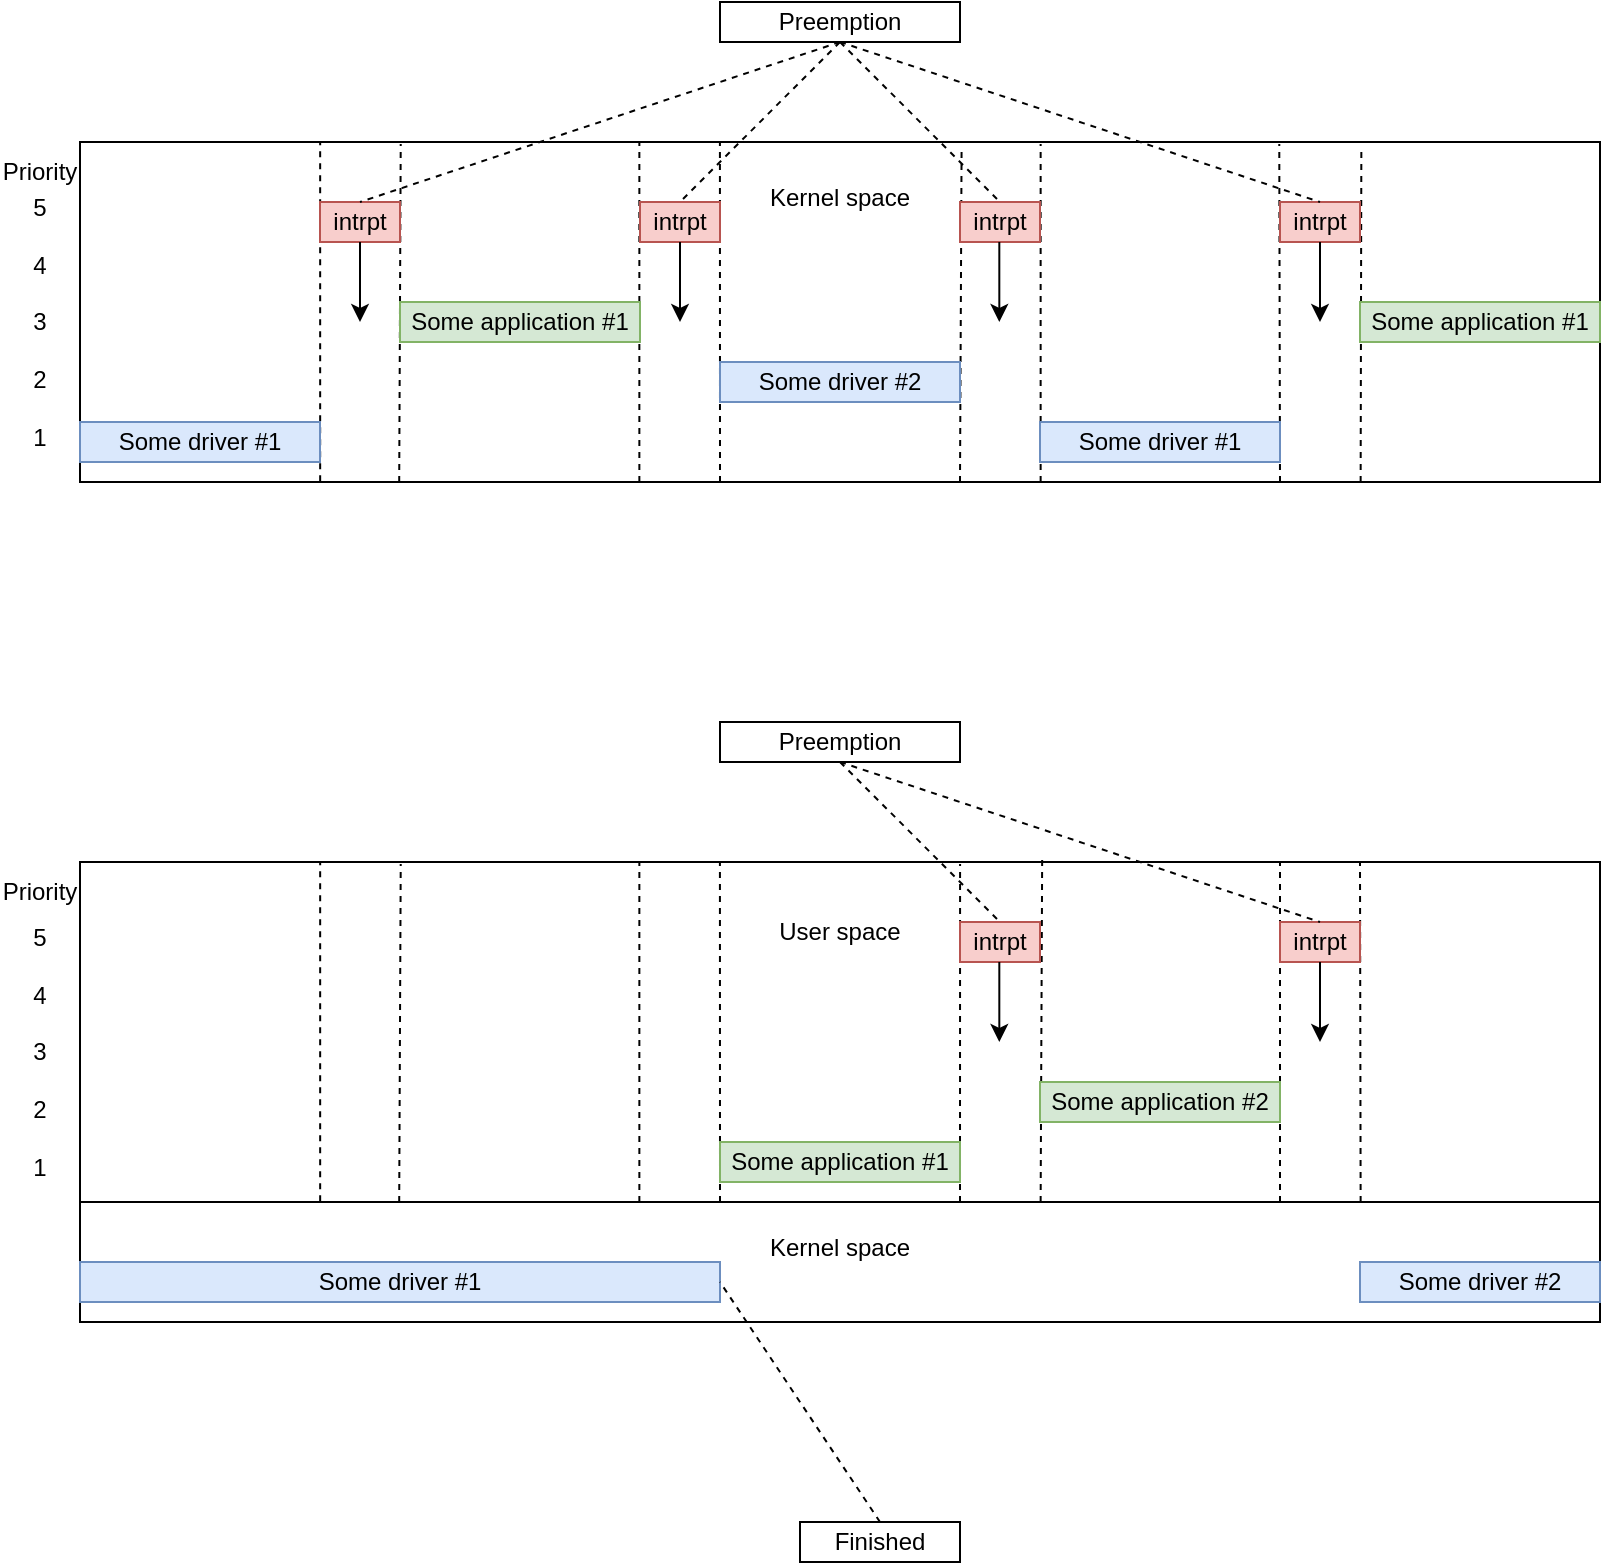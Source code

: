 <mxfile version="17.2.1" type="device"><diagram id="m7MD7TolNuGuk-yY3Ycm" name="Page-1"><mxGraphModel dx="2143" dy="791" grid="1" gridSize="10" guides="1" tooltips="1" connect="1" arrows="1" fold="1" page="1" pageScale="1" pageWidth="850" pageHeight="1100" math="0" shadow="0"><root><mxCell id="0"/><mxCell id="1" parent="0"/><mxCell id="TJD91vDjKBxOq-caFSsj-25" value="Kernel space&lt;br&gt;&lt;br&gt;" style="rounded=0;whiteSpace=wrap;html=1;" vertex="1" parent="1"><mxGeometry x="40" y="800" width="760" height="60" as="geometry"/></mxCell><mxCell id="v4RWnjaDooXMpfTfbaeC-1" value="Kernel space&lt;br&gt;&lt;br&gt;&lt;br&gt;&lt;br&gt;&lt;br&gt;&lt;br&gt;&lt;br&gt;&lt;br&gt;&lt;br&gt;" style="rounded=0;whiteSpace=wrap;html=1;" parent="1" vertex="1"><mxGeometry x="40" y="270" width="760" height="170" as="geometry"/></mxCell><mxCell id="v4RWnjaDooXMpfTfbaeC-3" value="" style="endArrow=none;dashed=1;html=1;rounded=0;entryX=0.211;entryY=0.006;entryDx=0;entryDy=0;entryPerimeter=0;exitX=0.21;exitY=1;exitDx=0;exitDy=0;exitPerimeter=0;" parent="1" source="v4RWnjaDooXMpfTfbaeC-1" target="v4RWnjaDooXMpfTfbaeC-1" edge="1"><mxGeometry width="50" height="50" relative="1" as="geometry"><mxPoint x="200" y="430" as="sourcePoint"/><mxPoint x="130" y="390" as="targetPoint"/></mxGeometry></mxCell><mxCell id="v4RWnjaDooXMpfTfbaeC-4" value="" style="endArrow=none;dashed=1;html=1;rounded=0;entryX=0.158;entryY=0;entryDx=0;entryDy=0;entryPerimeter=0;exitX=0.158;exitY=0.998;exitDx=0;exitDy=0;exitPerimeter=0;" parent="1" source="v4RWnjaDooXMpfTfbaeC-1" target="v4RWnjaDooXMpfTfbaeC-1" edge="1"><mxGeometry width="50" height="50" relative="1" as="geometry"><mxPoint x="160" y="400" as="sourcePoint"/><mxPoint x="170" y="390" as="targetPoint"/></mxGeometry></mxCell><mxCell id="v4RWnjaDooXMpfTfbaeC-5" value="" style="endArrow=none;dashed=1;html=1;rounded=0;entryX=0.368;entryY=0;entryDx=0;entryDy=0;entryPerimeter=0;exitX=0.368;exitY=1;exitDx=0;exitDy=0;exitPerimeter=0;" parent="1" source="v4RWnjaDooXMpfTfbaeC-1" target="v4RWnjaDooXMpfTfbaeC-1" edge="1"><mxGeometry width="50" height="50" relative="1" as="geometry"><mxPoint x="280" y="440" as="sourcePoint"/><mxPoint x="330" y="390" as="targetPoint"/></mxGeometry></mxCell><mxCell id="v4RWnjaDooXMpfTfbaeC-6" value="" style="endArrow=none;dashed=1;html=1;rounded=0;entryX=0.421;entryY=0;entryDx=0;entryDy=0;entryPerimeter=0;" parent="1" target="v4RWnjaDooXMpfTfbaeC-1" edge="1"><mxGeometry width="50" height="50" relative="1" as="geometry"><mxPoint x="360" y="440" as="sourcePoint"/><mxPoint x="410" y="390" as="targetPoint"/></mxGeometry></mxCell><mxCell id="v4RWnjaDooXMpfTfbaeC-7" value="" style="endArrow=none;dashed=1;html=1;rounded=0;entryX=0.58;entryY=0.012;entryDx=0;entryDy=0;entryPerimeter=0;exitX=0.368;exitY=1;exitDx=0;exitDy=0;exitPerimeter=0;" parent="1" edge="1" target="v4RWnjaDooXMpfTfbaeC-1"><mxGeometry width="50" height="50" relative="1" as="geometry"><mxPoint x="480.0" y="440" as="sourcePoint"/><mxPoint x="480.0" y="280" as="targetPoint"/></mxGeometry></mxCell><mxCell id="v4RWnjaDooXMpfTfbaeC-8" value="" style="endArrow=none;dashed=1;html=1;rounded=0;entryX=0.632;entryY=0.006;entryDx=0;entryDy=0;entryPerimeter=0;" parent="1" edge="1" target="v4RWnjaDooXMpfTfbaeC-1"><mxGeometry width="50" height="50" relative="1" as="geometry"><mxPoint x="520.32" y="440" as="sourcePoint"/><mxPoint x="520.28" y="280" as="targetPoint"/></mxGeometry></mxCell><mxCell id="v4RWnjaDooXMpfTfbaeC-9" value="" style="endArrow=none;dashed=1;html=1;rounded=0;entryX=0.789;entryY=0.006;entryDx=0;entryDy=0;entryPerimeter=0;exitX=0.368;exitY=1;exitDx=0;exitDy=0;exitPerimeter=0;" parent="1" edge="1" target="v4RWnjaDooXMpfTfbaeC-1"><mxGeometry width="50" height="50" relative="1" as="geometry"><mxPoint x="640" y="440" as="sourcePoint"/><mxPoint x="640" y="280" as="targetPoint"/></mxGeometry></mxCell><mxCell id="v4RWnjaDooXMpfTfbaeC-10" value="" style="endArrow=none;dashed=1;html=1;rounded=0;entryX=0.843;entryY=0.012;entryDx=0;entryDy=0;entryPerimeter=0;" parent="1" edge="1" target="v4RWnjaDooXMpfTfbaeC-1"><mxGeometry width="50" height="50" relative="1" as="geometry"><mxPoint x="680.32" y="440" as="sourcePoint"/><mxPoint x="680.28" y="280" as="targetPoint"/></mxGeometry></mxCell><mxCell id="v4RWnjaDooXMpfTfbaeC-12" value="Some driver #1" style="rounded=0;whiteSpace=wrap;html=1;fillColor=#dae8fc;strokeColor=#6c8ebf;" parent="1" vertex="1"><mxGeometry x="40" y="410" width="120" height="20" as="geometry"/></mxCell><mxCell id="v4RWnjaDooXMpfTfbaeC-13" value="Priority" style="text;html=1;strokeColor=none;fillColor=none;align=center;verticalAlign=middle;whiteSpace=wrap;rounded=0;" parent="1" vertex="1"><mxGeometry y="270" width="40" height="30" as="geometry"/></mxCell><mxCell id="v4RWnjaDooXMpfTfbaeC-14" value="5&lt;br&gt;&lt;br&gt;4&lt;br&gt;&lt;br&gt;3&lt;br&gt;&lt;br&gt;2&lt;br&gt;&lt;br&gt;1" style="text;html=1;strokeColor=none;fillColor=none;align=center;verticalAlign=middle;whiteSpace=wrap;rounded=0;" parent="1" vertex="1"><mxGeometry y="345" width="40" height="30" as="geometry"/></mxCell><mxCell id="v4RWnjaDooXMpfTfbaeC-15" value="Some driver #2" style="rounded=0;whiteSpace=wrap;html=1;fillColor=#dae8fc;strokeColor=#6c8ebf;" parent="1" vertex="1"><mxGeometry x="360" y="380" width="120" height="20" as="geometry"/></mxCell><mxCell id="v4RWnjaDooXMpfTfbaeC-16" value="Some driver #1" style="rounded=0;whiteSpace=wrap;html=1;fillColor=#dae8fc;strokeColor=#6c8ebf;" parent="1" vertex="1"><mxGeometry x="520" y="410" width="120" height="20" as="geometry"/></mxCell><mxCell id="v4RWnjaDooXMpfTfbaeC-17" value="Some application #1" style="rounded=0;whiteSpace=wrap;html=1;fillColor=#d5e8d4;strokeColor=#82b366;" parent="1" vertex="1"><mxGeometry x="200" y="350" width="120" height="20" as="geometry"/></mxCell><mxCell id="v4RWnjaDooXMpfTfbaeC-20" value="intrpt" style="rounded=0;whiteSpace=wrap;html=1;fillColor=#f8cecc;strokeColor=#b85450;" parent="1" vertex="1"><mxGeometry x="320" y="300" width="40" height="20" as="geometry"/></mxCell><mxCell id="v4RWnjaDooXMpfTfbaeC-21" value="intrpt" style="rounded=0;whiteSpace=wrap;html=1;fillColor=#f8cecc;strokeColor=#b85450;" parent="1" vertex="1"><mxGeometry x="480" y="300" width="40" height="20" as="geometry"/></mxCell><mxCell id="v4RWnjaDooXMpfTfbaeC-22" value="" style="endArrow=none;html=1;rounded=0;entryX=0.5;entryY=1;entryDx=0;entryDy=0;endFill=0;startArrow=classic;startFill=1;" parent="1" target="v4RWnjaDooXMpfTfbaeC-20" edge="1"><mxGeometry width="50" height="50" relative="1" as="geometry"><mxPoint x="340" y="360" as="sourcePoint"/><mxPoint x="340" y="330" as="targetPoint"/></mxGeometry></mxCell><mxCell id="v4RWnjaDooXMpfTfbaeC-23" value="" style="endArrow=none;html=1;rounded=0;entryX=0.5;entryY=1;entryDx=0;entryDy=0;endFill=0;startArrow=classic;startFill=1;" parent="1" edge="1"><mxGeometry width="50" height="50" relative="1" as="geometry"><mxPoint x="499.66" y="360" as="sourcePoint"/><mxPoint x="499.66" y="320" as="targetPoint"/></mxGeometry></mxCell><mxCell id="v4RWnjaDooXMpfTfbaeC-24" value="intrpt" style="rounded=0;whiteSpace=wrap;html=1;fillColor=#f8cecc;strokeColor=#b85450;" parent="1" vertex="1"><mxGeometry x="160" y="300" width="40" height="20" as="geometry"/></mxCell><mxCell id="v4RWnjaDooXMpfTfbaeC-25" value="" style="endArrow=none;html=1;rounded=0;entryX=0.5;entryY=1;entryDx=0;entryDy=0;endFill=0;startArrow=classic;startFill=1;" parent="1" target="v4RWnjaDooXMpfTfbaeC-24" edge="1"><mxGeometry width="50" height="50" relative="1" as="geometry"><mxPoint x="180" y="360" as="sourcePoint"/><mxPoint x="180" y="330" as="targetPoint"/></mxGeometry></mxCell><mxCell id="v4RWnjaDooXMpfTfbaeC-26" value="intrpt" style="rounded=0;whiteSpace=wrap;html=1;fillColor=#f8cecc;strokeColor=#b85450;" parent="1" vertex="1"><mxGeometry x="640" y="300" width="40" height="20" as="geometry"/></mxCell><mxCell id="v4RWnjaDooXMpfTfbaeC-27" value="" style="endArrow=none;html=1;rounded=0;entryX=0.5;entryY=1;entryDx=0;entryDy=0;endFill=0;startArrow=classic;startFill=1;" parent="1" target="v4RWnjaDooXMpfTfbaeC-26" edge="1"><mxGeometry width="50" height="50" relative="1" as="geometry"><mxPoint x="660" y="360" as="sourcePoint"/><mxPoint x="660" y="330" as="targetPoint"/></mxGeometry></mxCell><mxCell id="v4RWnjaDooXMpfTfbaeC-28" value="Some application #1" style="rounded=0;whiteSpace=wrap;html=1;fillColor=#d5e8d4;strokeColor=#82b366;" parent="1" vertex="1"><mxGeometry x="680" y="350" width="120" height="20" as="geometry"/></mxCell><mxCell id="TJD91vDjKBxOq-caFSsj-1" value="User space&lt;br&gt;&lt;br&gt;&lt;br&gt;&lt;br&gt;&lt;br&gt;&lt;br&gt;&lt;br&gt;&lt;br&gt;" style="rounded=0;whiteSpace=wrap;html=1;" vertex="1" parent="1"><mxGeometry x="40" y="630" width="760" height="170" as="geometry"/></mxCell><mxCell id="TJD91vDjKBxOq-caFSsj-2" value="" style="endArrow=none;dashed=1;html=1;rounded=0;entryX=0.211;entryY=0.006;entryDx=0;entryDy=0;entryPerimeter=0;exitX=0.21;exitY=1;exitDx=0;exitDy=0;exitPerimeter=0;" edge="1" parent="1" source="TJD91vDjKBxOq-caFSsj-1" target="TJD91vDjKBxOq-caFSsj-1"><mxGeometry width="50" height="50" relative="1" as="geometry"><mxPoint x="200" y="790" as="sourcePoint"/><mxPoint x="130" y="750" as="targetPoint"/></mxGeometry></mxCell><mxCell id="TJD91vDjKBxOq-caFSsj-3" value="" style="endArrow=none;dashed=1;html=1;rounded=0;entryX=0.158;entryY=0;entryDx=0;entryDy=0;entryPerimeter=0;exitX=0.158;exitY=0.998;exitDx=0;exitDy=0;exitPerimeter=0;" edge="1" parent="1" source="TJD91vDjKBxOq-caFSsj-1" target="TJD91vDjKBxOq-caFSsj-1"><mxGeometry width="50" height="50" relative="1" as="geometry"><mxPoint x="160" y="760" as="sourcePoint"/><mxPoint x="170" y="750" as="targetPoint"/></mxGeometry></mxCell><mxCell id="TJD91vDjKBxOq-caFSsj-4" value="" style="endArrow=none;dashed=1;html=1;rounded=0;entryX=0.368;entryY=0;entryDx=0;entryDy=0;entryPerimeter=0;exitX=0.368;exitY=1;exitDx=0;exitDy=0;exitPerimeter=0;" edge="1" parent="1" source="TJD91vDjKBxOq-caFSsj-1" target="TJD91vDjKBxOq-caFSsj-1"><mxGeometry width="50" height="50" relative="1" as="geometry"><mxPoint x="280" y="800" as="sourcePoint"/><mxPoint x="330" y="750" as="targetPoint"/></mxGeometry></mxCell><mxCell id="TJD91vDjKBxOq-caFSsj-5" value="" style="endArrow=none;dashed=1;html=1;rounded=0;entryX=0.421;entryY=0;entryDx=0;entryDy=0;entryPerimeter=0;" edge="1" parent="1" target="TJD91vDjKBxOq-caFSsj-1"><mxGeometry width="50" height="50" relative="1" as="geometry"><mxPoint x="360" y="800" as="sourcePoint"/><mxPoint x="410" y="750" as="targetPoint"/></mxGeometry></mxCell><mxCell id="TJD91vDjKBxOq-caFSsj-6" value="" style="endArrow=none;dashed=1;html=1;rounded=0;entryX=0.579;entryY=0.006;entryDx=0;entryDy=0;entryPerimeter=0;exitX=0.368;exitY=1;exitDx=0;exitDy=0;exitPerimeter=0;" edge="1" parent="1" target="TJD91vDjKBxOq-caFSsj-1"><mxGeometry width="50" height="50" relative="1" as="geometry"><mxPoint x="480" y="800" as="sourcePoint"/><mxPoint x="480" y="640" as="targetPoint"/></mxGeometry></mxCell><mxCell id="TJD91vDjKBxOq-caFSsj-7" value="" style="endArrow=none;dashed=1;html=1;rounded=0;entryX=0.633;entryY=-0.012;entryDx=0;entryDy=0;entryPerimeter=0;" edge="1" parent="1" target="TJD91vDjKBxOq-caFSsj-1"><mxGeometry width="50" height="50" relative="1" as="geometry"><mxPoint x="520.32" y="800" as="sourcePoint"/><mxPoint x="520.28" y="640" as="targetPoint"/></mxGeometry></mxCell><mxCell id="TJD91vDjKBxOq-caFSsj-8" value="" style="endArrow=none;dashed=1;html=1;rounded=0;exitX=0.368;exitY=1;exitDx=0;exitDy=0;exitPerimeter=0;" edge="1" parent="1"><mxGeometry width="50" height="50" relative="1" as="geometry"><mxPoint x="640" y="800" as="sourcePoint"/><mxPoint x="640" y="630" as="targetPoint"/></mxGeometry></mxCell><mxCell id="TJD91vDjKBxOq-caFSsj-9" value="" style="endArrow=none;dashed=1;html=1;rounded=0;" edge="1" parent="1"><mxGeometry width="50" height="50" relative="1" as="geometry"><mxPoint x="680.32" y="800" as="sourcePoint"/><mxPoint x="680" y="630" as="targetPoint"/></mxGeometry></mxCell><mxCell id="TJD91vDjKBxOq-caFSsj-10" value="Some driver #1" style="rounded=0;whiteSpace=wrap;html=1;fillColor=#dae8fc;strokeColor=#6c8ebf;" vertex="1" parent="1"><mxGeometry x="40" y="830" width="320" height="20" as="geometry"/></mxCell><mxCell id="TJD91vDjKBxOq-caFSsj-11" value="Priority" style="text;html=1;strokeColor=none;fillColor=none;align=center;verticalAlign=middle;whiteSpace=wrap;rounded=0;" vertex="1" parent="1"><mxGeometry y="630" width="40" height="30" as="geometry"/></mxCell><mxCell id="TJD91vDjKBxOq-caFSsj-12" value="5&lt;br&gt;&lt;br&gt;4&lt;br&gt;&lt;br&gt;3&lt;br&gt;&lt;br&gt;2&lt;br&gt;&lt;br&gt;1" style="text;html=1;strokeColor=none;fillColor=none;align=center;verticalAlign=middle;whiteSpace=wrap;rounded=0;" vertex="1" parent="1"><mxGeometry y="710" width="40" height="30" as="geometry"/></mxCell><mxCell id="TJD91vDjKBxOq-caFSsj-14" value="Some driver #2" style="rounded=0;whiteSpace=wrap;html=1;fillColor=#dae8fc;strokeColor=#6c8ebf;" vertex="1" parent="1"><mxGeometry x="680" y="830" width="120" height="20" as="geometry"/></mxCell><mxCell id="TJD91vDjKBxOq-caFSsj-15" value="Some application #1" style="rounded=0;whiteSpace=wrap;html=1;fillColor=#d5e8d4;strokeColor=#82b366;" vertex="1" parent="1"><mxGeometry x="360" y="770" width="120" height="20" as="geometry"/></mxCell><mxCell id="TJD91vDjKBxOq-caFSsj-17" value="intrpt" style="rounded=0;whiteSpace=wrap;html=1;fillColor=#f8cecc;strokeColor=#b85450;" vertex="1" parent="1"><mxGeometry x="480" y="660" width="40" height="20" as="geometry"/></mxCell><mxCell id="TJD91vDjKBxOq-caFSsj-19" value="" style="endArrow=none;html=1;rounded=0;entryX=0.5;entryY=1;entryDx=0;entryDy=0;endFill=0;startArrow=classic;startFill=1;" edge="1" parent="1"><mxGeometry width="50" height="50" relative="1" as="geometry"><mxPoint x="499.66" y="720" as="sourcePoint"/><mxPoint x="499.66" y="680" as="targetPoint"/></mxGeometry></mxCell><mxCell id="TJD91vDjKBxOq-caFSsj-22" value="intrpt" style="rounded=0;whiteSpace=wrap;html=1;fillColor=#f8cecc;strokeColor=#b85450;" vertex="1" parent="1"><mxGeometry x="640" y="660" width="40" height="20" as="geometry"/></mxCell><mxCell id="TJD91vDjKBxOq-caFSsj-23" value="" style="endArrow=none;html=1;rounded=0;entryX=0.5;entryY=1;entryDx=0;entryDy=0;endFill=0;startArrow=classic;startFill=1;" edge="1" parent="1" target="TJD91vDjKBxOq-caFSsj-22"><mxGeometry width="50" height="50" relative="1" as="geometry"><mxPoint x="660" y="720" as="sourcePoint"/><mxPoint x="660" y="690" as="targetPoint"/></mxGeometry></mxCell><mxCell id="TJD91vDjKBxOq-caFSsj-24" value="Some application #2" style="rounded=0;whiteSpace=wrap;html=1;fillColor=#d5e8d4;strokeColor=#82b366;" vertex="1" parent="1"><mxGeometry x="520" y="740" width="120" height="20" as="geometry"/></mxCell><mxCell id="TJD91vDjKBxOq-caFSsj-30" style="edgeStyle=none;rounded=0;orthogonalLoop=1;jettySize=auto;html=1;exitX=0.5;exitY=1;exitDx=0;exitDy=0;entryX=0.5;entryY=0;entryDx=0;entryDy=0;dashed=1;endArrow=none;endFill=0;" edge="1" parent="1" source="TJD91vDjKBxOq-caFSsj-27" target="TJD91vDjKBxOq-caFSsj-17"><mxGeometry relative="1" as="geometry"/></mxCell><mxCell id="TJD91vDjKBxOq-caFSsj-31" style="edgeStyle=none;rounded=0;orthogonalLoop=1;jettySize=auto;html=1;exitX=0.5;exitY=1;exitDx=0;exitDy=0;entryX=0.5;entryY=0;entryDx=0;entryDy=0;dashed=1;endArrow=none;endFill=0;" edge="1" parent="1" source="TJD91vDjKBxOq-caFSsj-27" target="TJD91vDjKBxOq-caFSsj-22"><mxGeometry relative="1" as="geometry"/></mxCell><mxCell id="TJD91vDjKBxOq-caFSsj-27" value="Preemption" style="rounded=0;whiteSpace=wrap;html=1;" vertex="1" parent="1"><mxGeometry x="360" y="560" width="120" height="20" as="geometry"/></mxCell><mxCell id="TJD91vDjKBxOq-caFSsj-33" style="edgeStyle=none;rounded=0;orthogonalLoop=1;jettySize=auto;html=1;exitX=0.5;exitY=0;exitDx=0;exitDy=0;entryX=1;entryY=0.5;entryDx=0;entryDy=0;dashed=1;endArrow=none;endFill=0;" edge="1" parent="1" source="TJD91vDjKBxOq-caFSsj-32" target="TJD91vDjKBxOq-caFSsj-10"><mxGeometry relative="1" as="geometry"/></mxCell><mxCell id="TJD91vDjKBxOq-caFSsj-32" value="Finished" style="rounded=0;whiteSpace=wrap;html=1;" vertex="1" parent="1"><mxGeometry x="400" y="960" width="80" height="20" as="geometry"/></mxCell><mxCell id="TJD91vDjKBxOq-caFSsj-35" style="edgeStyle=none;rounded=0;orthogonalLoop=1;jettySize=auto;html=1;exitX=0.5;exitY=1;exitDx=0;exitDy=0;entryX=0.5;entryY=0;entryDx=0;entryDy=0;dashed=1;endArrow=none;endFill=0;" edge="1" parent="1" source="TJD91vDjKBxOq-caFSsj-34" target="v4RWnjaDooXMpfTfbaeC-24"><mxGeometry relative="1" as="geometry"/></mxCell><mxCell id="TJD91vDjKBxOq-caFSsj-36" style="edgeStyle=none;rounded=0;orthogonalLoop=1;jettySize=auto;html=1;exitX=0.5;exitY=1;exitDx=0;exitDy=0;entryX=0.5;entryY=0;entryDx=0;entryDy=0;dashed=1;endArrow=none;endFill=0;" edge="1" parent="1" source="TJD91vDjKBxOq-caFSsj-34" target="v4RWnjaDooXMpfTfbaeC-20"><mxGeometry relative="1" as="geometry"/></mxCell><mxCell id="TJD91vDjKBxOq-caFSsj-37" style="edgeStyle=none;rounded=0;orthogonalLoop=1;jettySize=auto;html=1;exitX=0.5;exitY=1;exitDx=0;exitDy=0;entryX=0.5;entryY=0;entryDx=0;entryDy=0;dashed=1;endArrow=none;endFill=0;" edge="1" parent="1" source="TJD91vDjKBxOq-caFSsj-34" target="v4RWnjaDooXMpfTfbaeC-21"><mxGeometry relative="1" as="geometry"/></mxCell><mxCell id="TJD91vDjKBxOq-caFSsj-38" style="edgeStyle=none;rounded=0;orthogonalLoop=1;jettySize=auto;html=1;exitX=0.5;exitY=1;exitDx=0;exitDy=0;entryX=0.5;entryY=0;entryDx=0;entryDy=0;dashed=1;endArrow=none;endFill=0;" edge="1" parent="1" source="TJD91vDjKBxOq-caFSsj-34" target="v4RWnjaDooXMpfTfbaeC-26"><mxGeometry relative="1" as="geometry"/></mxCell><mxCell id="TJD91vDjKBxOq-caFSsj-34" value="Preemption" style="rounded=0;whiteSpace=wrap;html=1;" vertex="1" parent="1"><mxGeometry x="360" y="200" width="120" height="20" as="geometry"/></mxCell></root></mxGraphModel></diagram></mxfile>